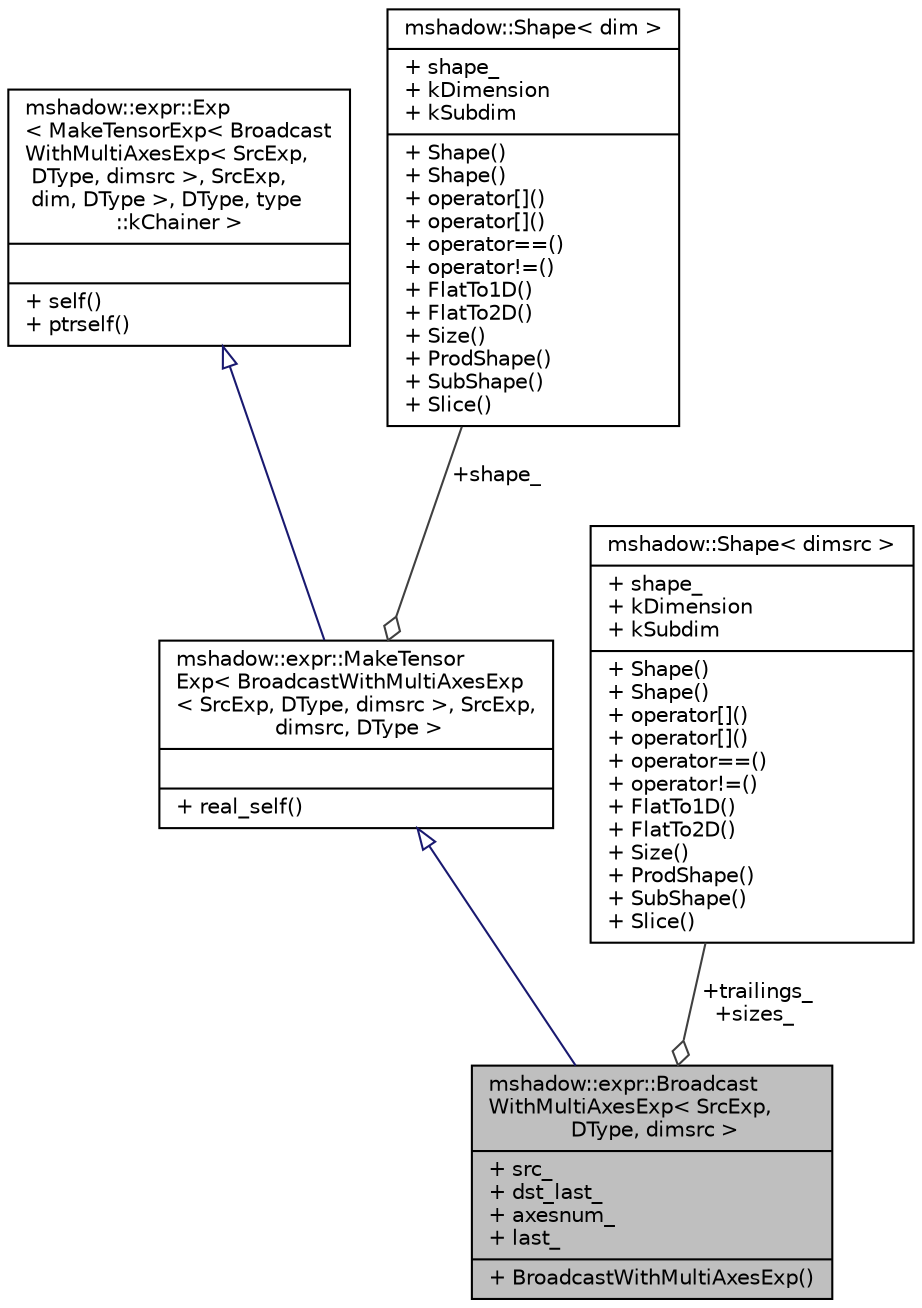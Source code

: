 digraph "mshadow::expr::BroadcastWithMultiAxesExp&lt; SrcExp, DType, dimsrc &gt;"
{
 // LATEX_PDF_SIZE
  edge [fontname="Helvetica",fontsize="10",labelfontname="Helvetica",labelfontsize="10"];
  node [fontname="Helvetica",fontsize="10",shape=record];
  Node1 [label="{mshadow::expr::Broadcast\lWithMultiAxesExp\< SrcExp,\l DType, dimsrc \>\n|+ src_\l+ dst_last_\l+ axesnum_\l+ last_\l|+ BroadcastWithMultiAxesExp()\l}",height=0.2,width=0.4,color="black", fillcolor="grey75", style="filled", fontcolor="black",tooltip="Broadcasting the tensor in multiple axes. The dimension of the source tensor in the given axes must b..."];
  Node2 -> Node1 [dir="back",color="midnightblue",fontsize="10",style="solid",arrowtail="onormal",fontname="Helvetica"];
  Node2 [label="{mshadow::expr::MakeTensor\lExp\< BroadcastWithMultiAxesExp\l\< SrcExp, DType, dimsrc \>, SrcExp,\l dimsrc, DType \>\n||+ real_self()\l}",height=0.2,width=0.4,color="black", fillcolor="white", style="filled",URL="$structmshadow_1_1expr_1_1MakeTensorExp.html",tooltip=" "];
  Node3 -> Node2 [dir="back",color="midnightblue",fontsize="10",style="solid",arrowtail="onormal",fontname="Helvetica"];
  Node3 [label="{mshadow::expr::Exp\l\< MakeTensorExp\< Broadcast\lWithMultiAxesExp\< SrcExp,\l DType, dimsrc \>, SrcExp,\l dim, DType \>, DType, type\l::kChainer \>\n||+ self()\l+ ptrself()\l}",height=0.2,width=0.4,color="black", fillcolor="white", style="filled",URL="$structmshadow_1_1expr_1_1Exp.html",tooltip=" "];
  Node4 -> Node2 [color="grey25",fontsize="10",style="solid",label=" +shape_" ,arrowhead="odiamond",fontname="Helvetica"];
  Node4 [label="{mshadow::Shape\< dim \>\n|+ shape_\l+ kDimension\l+ kSubdim\l|+ Shape()\l+ Shape()\l+ operator[]()\l+ operator[]()\l+ operator==()\l+ operator!=()\l+ FlatTo1D()\l+ FlatTo2D()\l+ Size()\l+ ProdShape()\l+ SubShape()\l+ Slice()\l}",height=0.2,width=0.4,color="black", fillcolor="white", style="filled",URL="$structmshadow_1_1Shape.html",tooltip=" "];
  Node5 -> Node1 [color="grey25",fontsize="10",style="solid",label=" +trailings_\n+sizes_" ,arrowhead="odiamond",fontname="Helvetica"];
  Node5 [label="{mshadow::Shape\< dimsrc \>\n|+ shape_\l+ kDimension\l+ kSubdim\l|+ Shape()\l+ Shape()\l+ operator[]()\l+ operator[]()\l+ operator==()\l+ operator!=()\l+ FlatTo1D()\l+ FlatTo2D()\l+ Size()\l+ ProdShape()\l+ SubShape()\l+ Slice()\l}",height=0.2,width=0.4,color="black", fillcolor="white", style="filled",URL="$structmshadow_1_1Shape.html",tooltip=" "];
}
